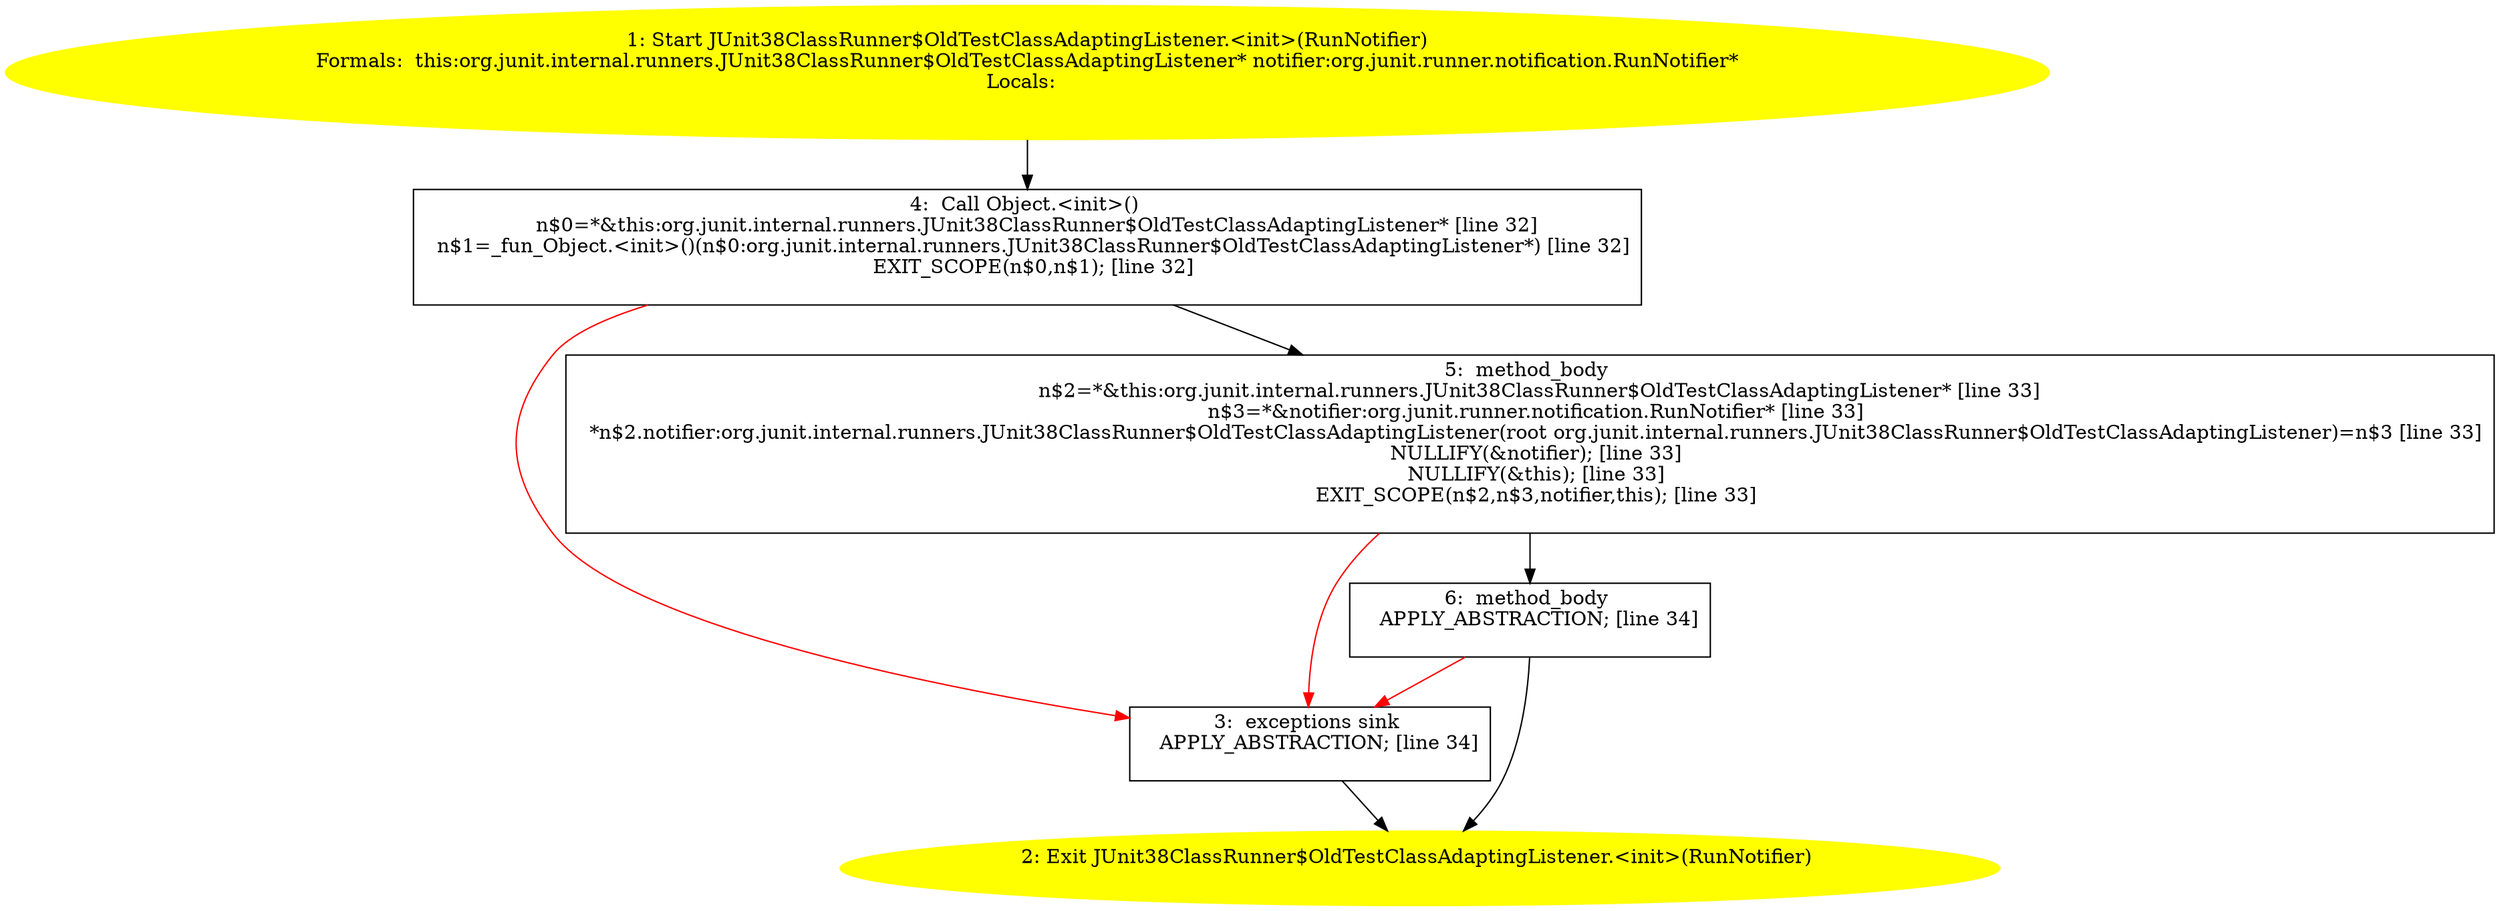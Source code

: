 /* @generated */
digraph cfg {
"org.junit.internal.runners.JUnit38ClassRunner$OldTestClassAdaptingListener.<init>(org.junit.runner.n.57adcc0fba8d4b1a45a0945af1f7823f_1" [label="1: Start JUnit38ClassRunner$OldTestClassAdaptingListener.<init>(RunNotifier)\nFormals:  this:org.junit.internal.runners.JUnit38ClassRunner$OldTestClassAdaptingListener* notifier:org.junit.runner.notification.RunNotifier*\nLocals:  \n  " color=yellow style=filled]
	

	 "org.junit.internal.runners.JUnit38ClassRunner$OldTestClassAdaptingListener.<init>(org.junit.runner.n.57adcc0fba8d4b1a45a0945af1f7823f_1" -> "org.junit.internal.runners.JUnit38ClassRunner$OldTestClassAdaptingListener.<init>(org.junit.runner.n.57adcc0fba8d4b1a45a0945af1f7823f_4" ;
"org.junit.internal.runners.JUnit38ClassRunner$OldTestClassAdaptingListener.<init>(org.junit.runner.n.57adcc0fba8d4b1a45a0945af1f7823f_2" [label="2: Exit JUnit38ClassRunner$OldTestClassAdaptingListener.<init>(RunNotifier) \n  " color=yellow style=filled]
	

"org.junit.internal.runners.JUnit38ClassRunner$OldTestClassAdaptingListener.<init>(org.junit.runner.n.57adcc0fba8d4b1a45a0945af1f7823f_3" [label="3:  exceptions sink \n   APPLY_ABSTRACTION; [line 34]\n " shape="box"]
	

	 "org.junit.internal.runners.JUnit38ClassRunner$OldTestClassAdaptingListener.<init>(org.junit.runner.n.57adcc0fba8d4b1a45a0945af1f7823f_3" -> "org.junit.internal.runners.JUnit38ClassRunner$OldTestClassAdaptingListener.<init>(org.junit.runner.n.57adcc0fba8d4b1a45a0945af1f7823f_2" ;
"org.junit.internal.runners.JUnit38ClassRunner$OldTestClassAdaptingListener.<init>(org.junit.runner.n.57adcc0fba8d4b1a45a0945af1f7823f_4" [label="4:  Call Object.<init>() \n   n$0=*&this:org.junit.internal.runners.JUnit38ClassRunner$OldTestClassAdaptingListener* [line 32]\n  n$1=_fun_Object.<init>()(n$0:org.junit.internal.runners.JUnit38ClassRunner$OldTestClassAdaptingListener*) [line 32]\n  EXIT_SCOPE(n$0,n$1); [line 32]\n " shape="box"]
	

	 "org.junit.internal.runners.JUnit38ClassRunner$OldTestClassAdaptingListener.<init>(org.junit.runner.n.57adcc0fba8d4b1a45a0945af1f7823f_4" -> "org.junit.internal.runners.JUnit38ClassRunner$OldTestClassAdaptingListener.<init>(org.junit.runner.n.57adcc0fba8d4b1a45a0945af1f7823f_5" ;
	 "org.junit.internal.runners.JUnit38ClassRunner$OldTestClassAdaptingListener.<init>(org.junit.runner.n.57adcc0fba8d4b1a45a0945af1f7823f_4" -> "org.junit.internal.runners.JUnit38ClassRunner$OldTestClassAdaptingListener.<init>(org.junit.runner.n.57adcc0fba8d4b1a45a0945af1f7823f_3" [color="red" ];
"org.junit.internal.runners.JUnit38ClassRunner$OldTestClassAdaptingListener.<init>(org.junit.runner.n.57adcc0fba8d4b1a45a0945af1f7823f_5" [label="5:  method_body \n   n$2=*&this:org.junit.internal.runners.JUnit38ClassRunner$OldTestClassAdaptingListener* [line 33]\n  n$3=*&notifier:org.junit.runner.notification.RunNotifier* [line 33]\n  *n$2.notifier:org.junit.internal.runners.JUnit38ClassRunner$OldTestClassAdaptingListener(root org.junit.internal.runners.JUnit38ClassRunner$OldTestClassAdaptingListener)=n$3 [line 33]\n  NULLIFY(&notifier); [line 33]\n  NULLIFY(&this); [line 33]\n  EXIT_SCOPE(n$2,n$3,notifier,this); [line 33]\n " shape="box"]
	

	 "org.junit.internal.runners.JUnit38ClassRunner$OldTestClassAdaptingListener.<init>(org.junit.runner.n.57adcc0fba8d4b1a45a0945af1f7823f_5" -> "org.junit.internal.runners.JUnit38ClassRunner$OldTestClassAdaptingListener.<init>(org.junit.runner.n.57adcc0fba8d4b1a45a0945af1f7823f_6" ;
	 "org.junit.internal.runners.JUnit38ClassRunner$OldTestClassAdaptingListener.<init>(org.junit.runner.n.57adcc0fba8d4b1a45a0945af1f7823f_5" -> "org.junit.internal.runners.JUnit38ClassRunner$OldTestClassAdaptingListener.<init>(org.junit.runner.n.57adcc0fba8d4b1a45a0945af1f7823f_3" [color="red" ];
"org.junit.internal.runners.JUnit38ClassRunner$OldTestClassAdaptingListener.<init>(org.junit.runner.n.57adcc0fba8d4b1a45a0945af1f7823f_6" [label="6:  method_body \n   APPLY_ABSTRACTION; [line 34]\n " shape="box"]
	

	 "org.junit.internal.runners.JUnit38ClassRunner$OldTestClassAdaptingListener.<init>(org.junit.runner.n.57adcc0fba8d4b1a45a0945af1f7823f_6" -> "org.junit.internal.runners.JUnit38ClassRunner$OldTestClassAdaptingListener.<init>(org.junit.runner.n.57adcc0fba8d4b1a45a0945af1f7823f_2" ;
	 "org.junit.internal.runners.JUnit38ClassRunner$OldTestClassAdaptingListener.<init>(org.junit.runner.n.57adcc0fba8d4b1a45a0945af1f7823f_6" -> "org.junit.internal.runners.JUnit38ClassRunner$OldTestClassAdaptingListener.<init>(org.junit.runner.n.57adcc0fba8d4b1a45a0945af1f7823f_3" [color="red" ];
}
